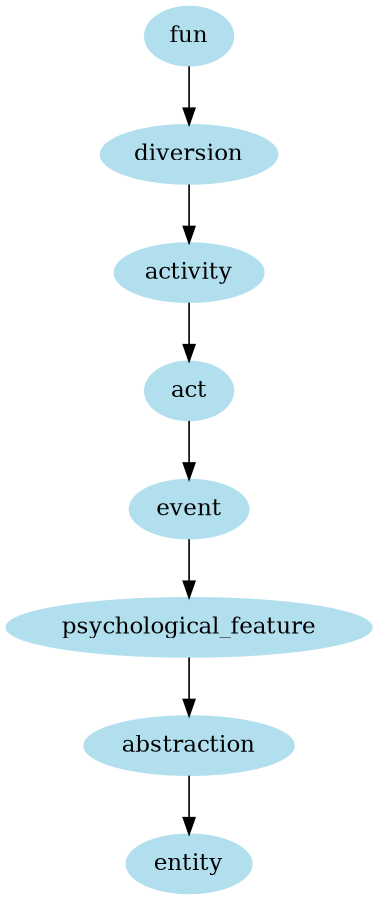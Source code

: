digraph unix {
	node [color=lightblue2 style=filled]
	size="6,6"
	fun -> diversion
	diversion -> activity
	activity -> act
	act -> event
	event -> psychological_feature
	psychological_feature -> abstraction
	abstraction -> entity
}
